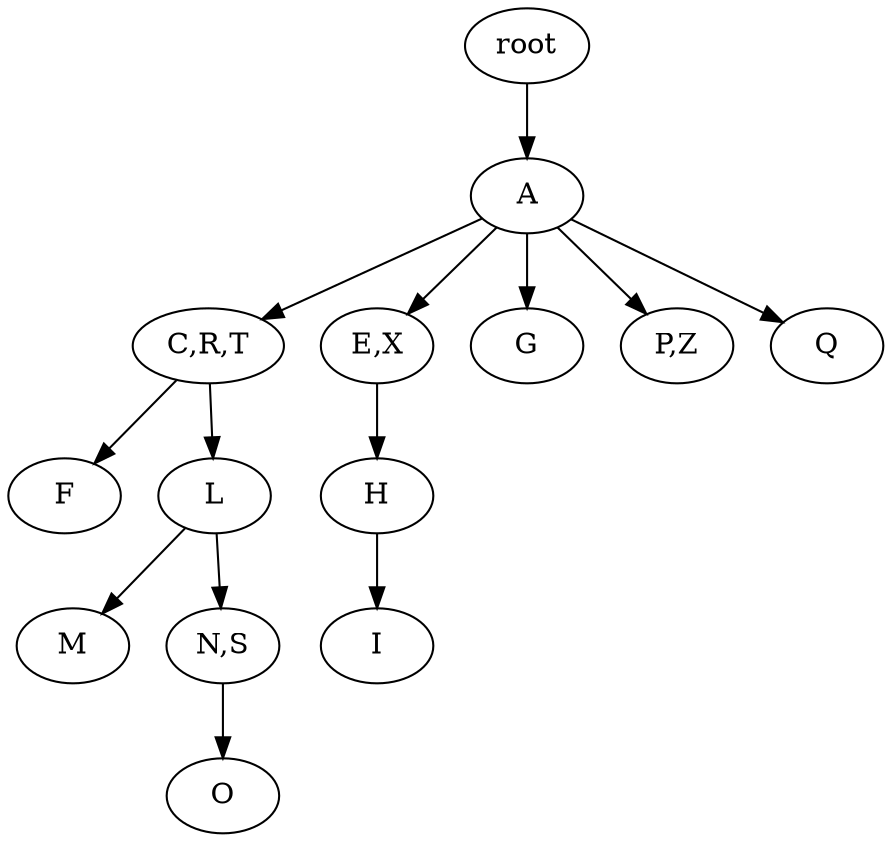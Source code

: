 strict digraph G {
	graph [name=G];
	0	 [label=root];
	1	 [label=A];
	0 -> 1;
	3	 [label="C,R,T"];
	1 -> 3;
	5	 [label="E,X"];
	1 -> 5;
	7	 [label=G];
	1 -> 7;
	14	 [label="P,Z"];
	1 -> 14;
	15	 [label=Q];
	1 -> 15;
	6	 [label=F];
	3 -> 6;
	10	 [label=L];
	3 -> 10;
	8	 [label=H];
	5 -> 8;
	9	 [label=I];
	8 -> 9;
	11	 [label=M];
	10 -> 11;
	12	 [label="N,S"];
	10 -> 12;
	13	 [label=O];
	12 -> 13;
}
